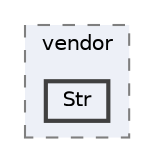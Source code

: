 digraph "dev.sharpishly.com/website/vendor/Str"
{
 // LATEX_PDF_SIZE
  bgcolor="transparent";
  edge [fontname=Helvetica,fontsize=10,labelfontname=Helvetica,labelfontsize=10];
  node [fontname=Helvetica,fontsize=10,shape=box,height=0.2,width=0.4];
  compound=true
  subgraph clusterdir_6031a4b2d1cb1e9d66cf451e65c1ec22 {
    graph [ bgcolor="#edf0f7", pencolor="grey50", label="vendor", fontname=Helvetica,fontsize=10 style="filled,dashed", URL="dir_6031a4b2d1cb1e9d66cf451e65c1ec22.html",tooltip=""]
  dir_aba49a2bae509fa12d535c70d4474dc9 [label="Str", fillcolor="#edf0f7", color="grey25", style="filled,bold", URL="dir_aba49a2bae509fa12d535c70d4474dc9.html",tooltip=""];
  }
}
